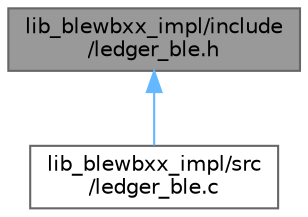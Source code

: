 digraph "lib_blewbxx_impl/include/ledger_ble.h"
{
 // LATEX_PDF_SIZE
  bgcolor="transparent";
  edge [fontname=Helvetica,fontsize=10,labelfontname=Helvetica,labelfontsize=10];
  node [fontname=Helvetica,fontsize=10,shape=box,height=0.2,width=0.4];
  Node1 [label="lib_blewbxx_impl/include\l/ledger_ble.h",height=0.2,width=0.4,color="gray40", fillcolor="grey60", style="filled", fontcolor="black",tooltip=" "];
  Node1 -> Node2 [dir="back",color="steelblue1",style="solid"];
  Node2 [label="lib_blewbxx_impl/src\l/ledger_ble.c",height=0.2,width=0.4,color="grey40", fillcolor="white", style="filled",URL="$ledger__ble_8c.html",tooltip=" "];
}
